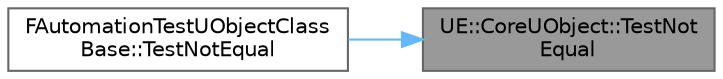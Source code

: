 digraph "UE::CoreUObject::TestNotEqual"
{
 // INTERACTIVE_SVG=YES
 // LATEX_PDF_SIZE
  bgcolor="transparent";
  edge [fontname=Helvetica,fontsize=10,labelfontname=Helvetica,labelfontsize=10];
  node [fontname=Helvetica,fontsize=10,shape=box,height=0.2,width=0.4];
  rankdir="RL";
  Node1 [id="Node000001",label="UE::CoreUObject::TestNot\lEqual",height=0.2,width=0.4,color="gray40", fillcolor="grey60", style="filled", fontcolor="black",tooltip="Tests the inequality of a UEnum."];
  Node1 -> Node2 [id="edge1_Node000001_Node000002",dir="back",color="steelblue1",style="solid",tooltip=" "];
  Node2 [id="Node000002",label="FAutomationTestUObjectClass\lBase::TestNotEqual",height=0.2,width=0.4,color="grey40", fillcolor="white", style="filled",URL="$dc/d37/classFAutomationTestUObjectClassBase.html#a26e8fcd15705ef92eb0ea86a8962a8a9",tooltip=" "];
}

